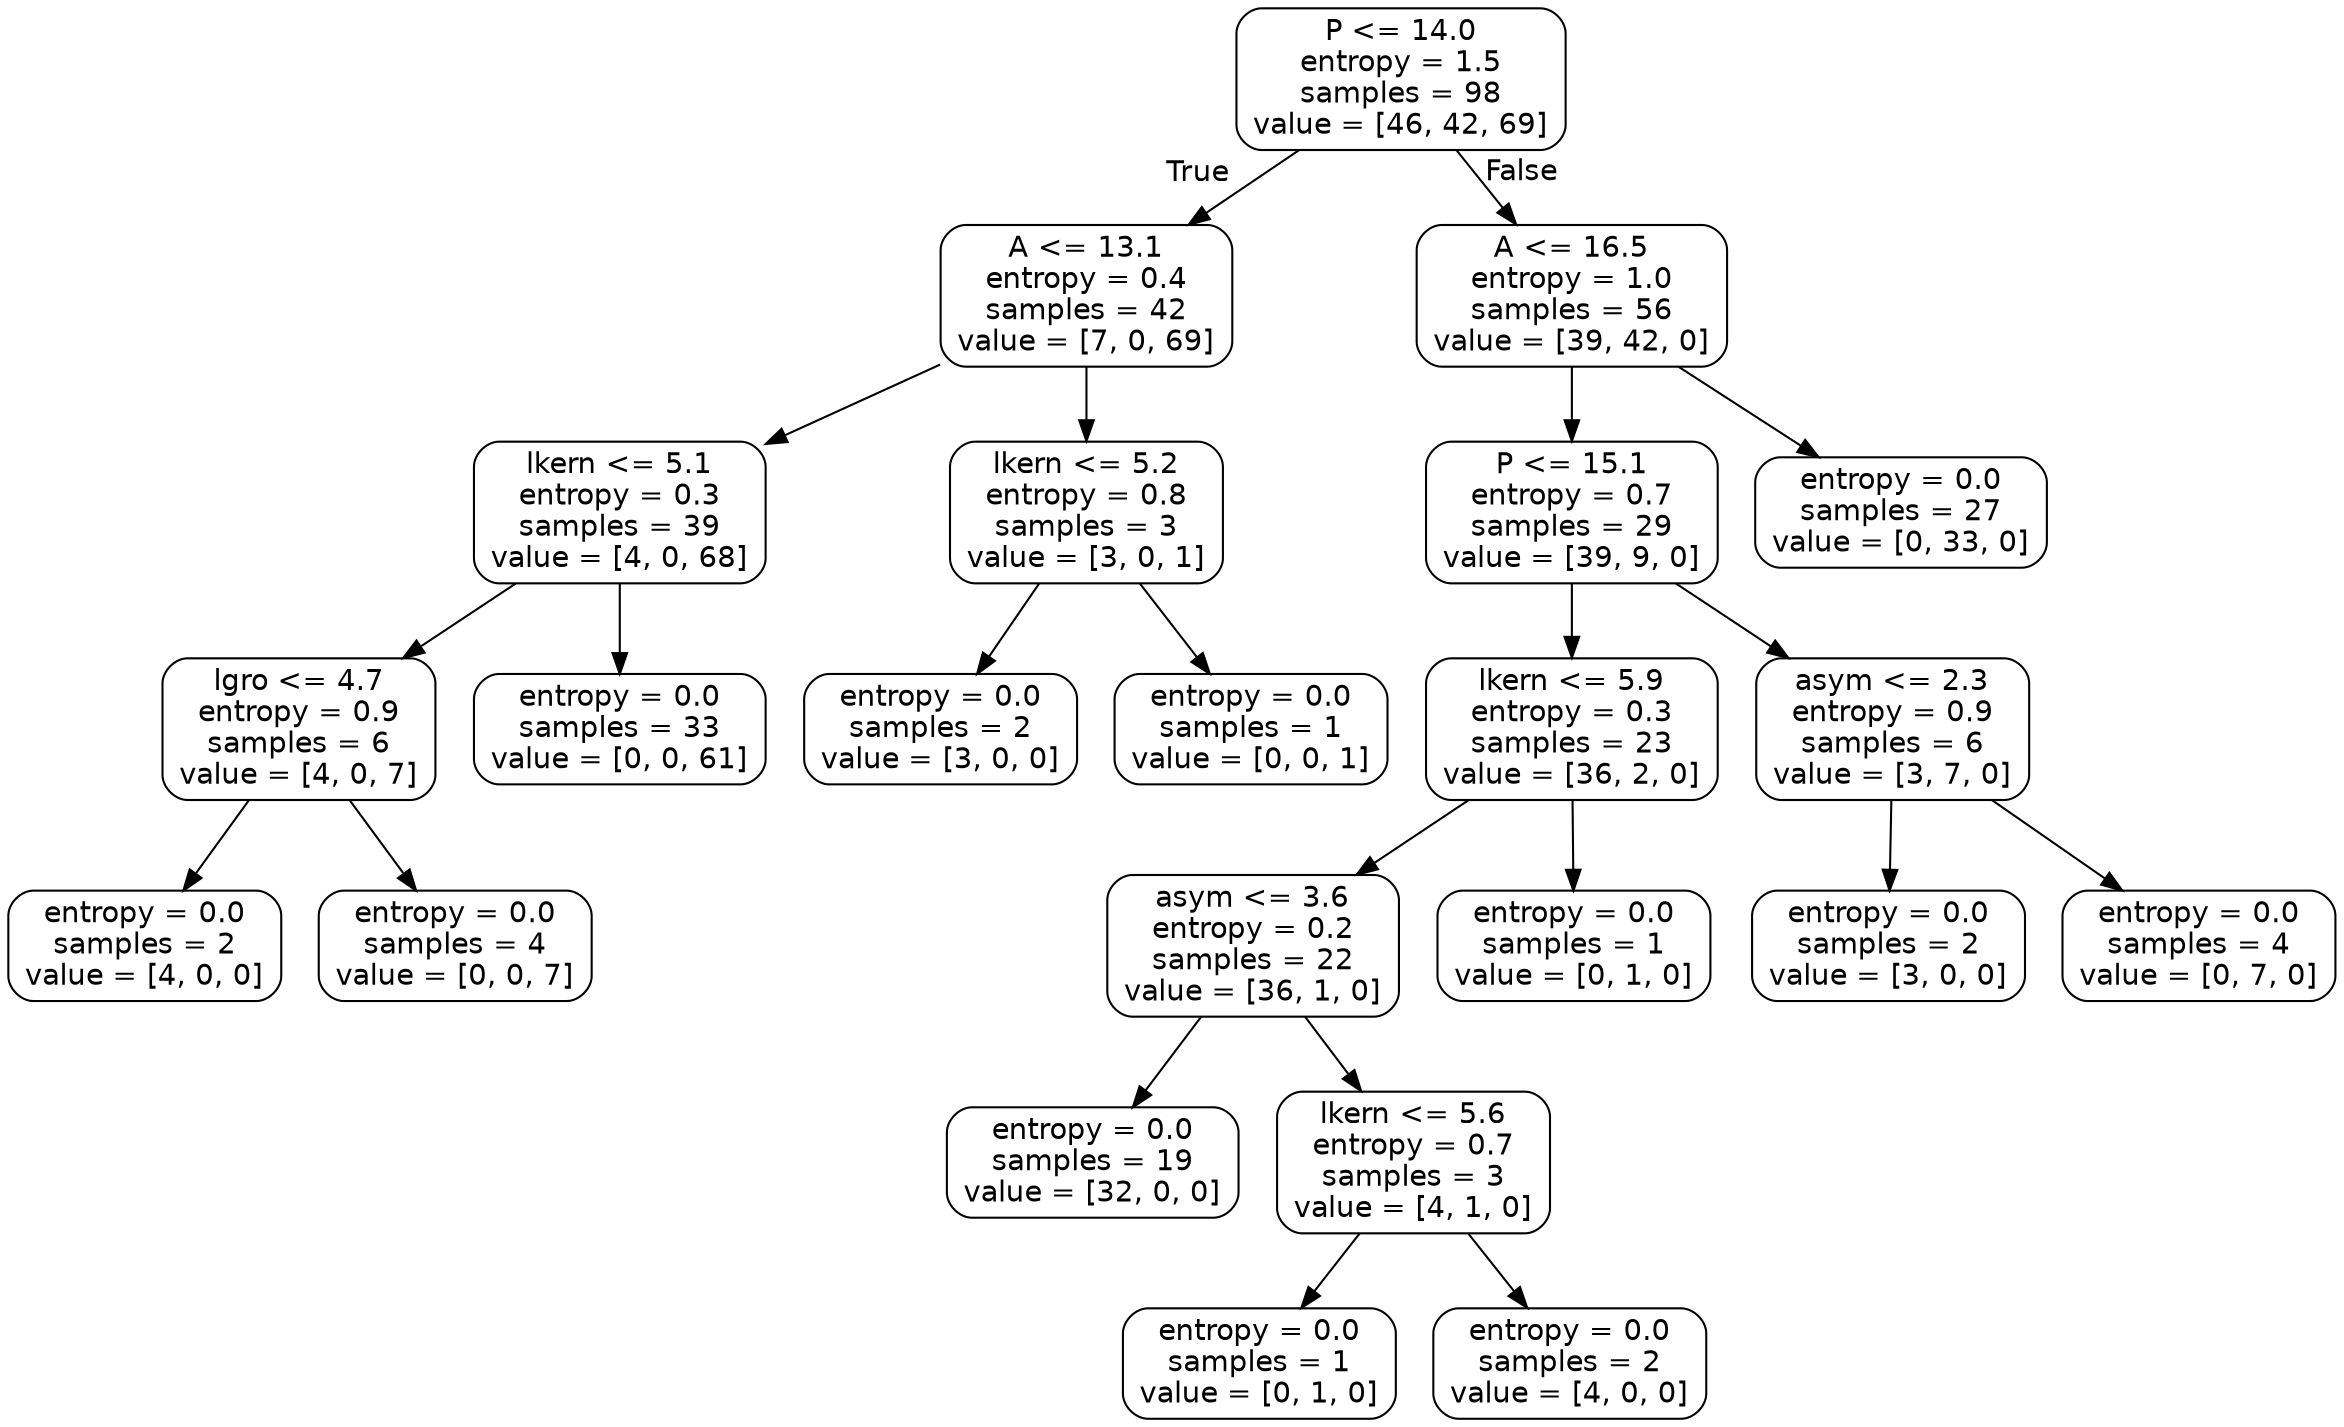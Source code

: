 digraph Tree {
node [shape=box, style="rounded", color="black", fontname=helvetica] ;
edge [fontname=helvetica] ;
0 [label="P <= 14.0\nentropy = 1.5\nsamples = 98\nvalue = [46, 42, 69]"] ;
1 [label="A <= 13.1\nentropy = 0.4\nsamples = 42\nvalue = [7, 0, 69]"] ;
0 -> 1 [labeldistance=2.5, labelangle=45, headlabel="True"] ;
2 [label="lkern <= 5.1\nentropy = 0.3\nsamples = 39\nvalue = [4, 0, 68]"] ;
1 -> 2 ;
3 [label="lgro <= 4.7\nentropy = 0.9\nsamples = 6\nvalue = [4, 0, 7]"] ;
2 -> 3 ;
4 [label="entropy = 0.0\nsamples = 2\nvalue = [4, 0, 0]"] ;
3 -> 4 ;
5 [label="entropy = 0.0\nsamples = 4\nvalue = [0, 0, 7]"] ;
3 -> 5 ;
6 [label="entropy = 0.0\nsamples = 33\nvalue = [0, 0, 61]"] ;
2 -> 6 ;
7 [label="lkern <= 5.2\nentropy = 0.8\nsamples = 3\nvalue = [3, 0, 1]"] ;
1 -> 7 ;
8 [label="entropy = 0.0\nsamples = 2\nvalue = [3, 0, 0]"] ;
7 -> 8 ;
9 [label="entropy = 0.0\nsamples = 1\nvalue = [0, 0, 1]"] ;
7 -> 9 ;
10 [label="A <= 16.5\nentropy = 1.0\nsamples = 56\nvalue = [39, 42, 0]"] ;
0 -> 10 [labeldistance=2.5, labelangle=-45, headlabel="False"] ;
11 [label="P <= 15.1\nentropy = 0.7\nsamples = 29\nvalue = [39, 9, 0]"] ;
10 -> 11 ;
12 [label="lkern <= 5.9\nentropy = 0.3\nsamples = 23\nvalue = [36, 2, 0]"] ;
11 -> 12 ;
13 [label="asym <= 3.6\nentropy = 0.2\nsamples = 22\nvalue = [36, 1, 0]"] ;
12 -> 13 ;
14 [label="entropy = 0.0\nsamples = 19\nvalue = [32, 0, 0]"] ;
13 -> 14 ;
15 [label="lkern <= 5.6\nentropy = 0.7\nsamples = 3\nvalue = [4, 1, 0]"] ;
13 -> 15 ;
16 [label="entropy = 0.0\nsamples = 1\nvalue = [0, 1, 0]"] ;
15 -> 16 ;
17 [label="entropy = 0.0\nsamples = 2\nvalue = [4, 0, 0]"] ;
15 -> 17 ;
18 [label="entropy = 0.0\nsamples = 1\nvalue = [0, 1, 0]"] ;
12 -> 18 ;
19 [label="asym <= 2.3\nentropy = 0.9\nsamples = 6\nvalue = [3, 7, 0]"] ;
11 -> 19 ;
20 [label="entropy = 0.0\nsamples = 2\nvalue = [3, 0, 0]"] ;
19 -> 20 ;
21 [label="entropy = 0.0\nsamples = 4\nvalue = [0, 7, 0]"] ;
19 -> 21 ;
22 [label="entropy = 0.0\nsamples = 27\nvalue = [0, 33, 0]"] ;
10 -> 22 ;
}